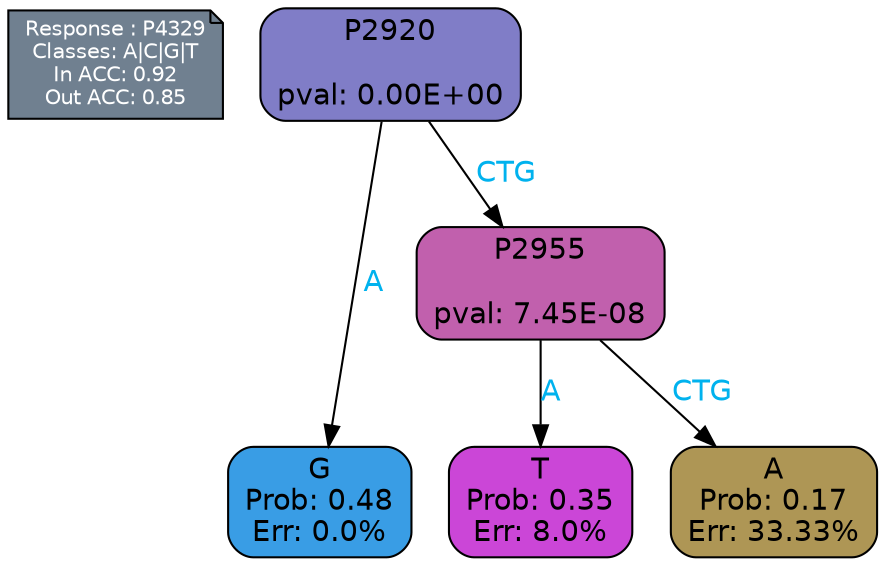 digraph Tree {
node [shape=box, style="filled, rounded", color="black", fontname=helvetica] ;
graph [ranksep=equally, splines=polylines, bgcolor=transparent, dpi=600] ;
edge [fontname=helvetica] ;
LEGEND [label="Response : P4329
Classes: A|C|G|T
In ACC: 0.92
Out ACC: 0.85
",shape=note,align=left,style=filled,fillcolor="slategray",fontcolor="white",fontsize=10];1 [label="P2920

pval: 0.00E+00", fillcolor="#807dc7"] ;
2 [label="G
Prob: 0.48
Err: 0.0%", fillcolor="#399de5"] ;
3 [label="P2955

pval: 7.45E-08", fillcolor="#c160ad"] ;
4 [label="T
Prob: 0.35
Err: 8.0%", fillcolor="#cb46d7"] ;
5 [label="A
Prob: 0.17
Err: 33.33%", fillcolor="#ae9655"] ;
1 -> 2 [label="A",fontcolor=deepskyblue2] ;
1 -> 3 [label="CTG",fontcolor=deepskyblue2] ;
3 -> 4 [label="A",fontcolor=deepskyblue2] ;
3 -> 5 [label="CTG",fontcolor=deepskyblue2] ;
{rank = same; 2;4;5;}{rank = same; LEGEND;1;}}